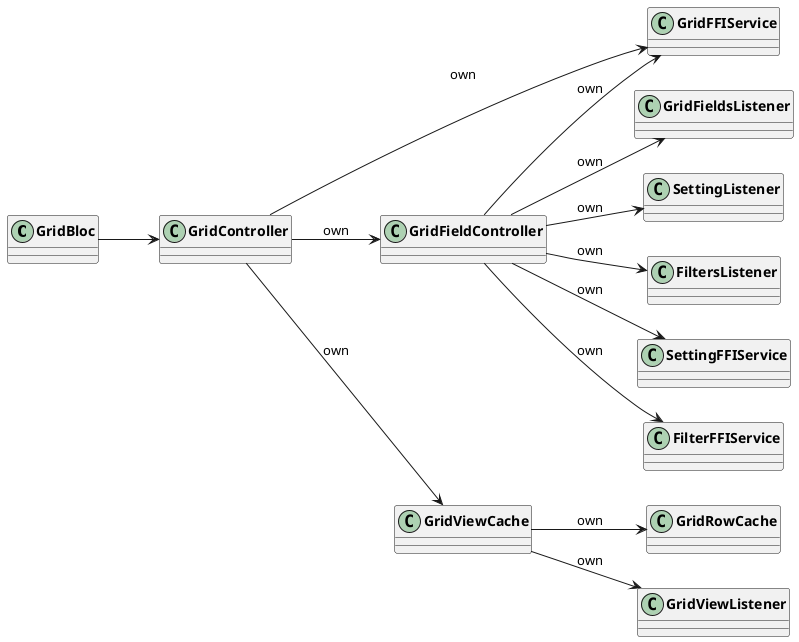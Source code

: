 @startuml Grid
skinparam classFontStyle Bold
skinparam ActivityBackgroundColor Silver
skinparam ActivityBorderColor DimGray
left to right direction

GridBloc --> GridController
GridController --> GridFFIService: own
GridController --> GridFieldController: own
GridController --> GridViewCache: own

GridFieldController --> GridFieldsListener: own
GridFieldController --> SettingListener: own
GridFieldController --> FiltersListener: own
GridFieldController --> GridFFIService: own
GridFieldController --> SettingFFIService: own
GridFieldController --> FilterFFIService: own

GridViewCache --> GridRowCache: own
GridViewCache --> GridViewListener: own

@enduml


@startuml row/cell relation
skinparam classFontStyle Bold
skinparam ActivityBackgroundColor Silver
skinparam ActivityBorderColor DimGray
left to right direction

interface RowCacheDelegate {
List<FieldInfo> get fields;
void onRowDispose();
}
class GridRowCache
class GridCellCache


'Row Cache
GridRowCache --> GridCellCache: own
GridRowCache --> RowChangesetNotifierForward
GridRowCache --> RowChangesetNotifier: own
GridRowCache --> RowCacheDelegate
GridRowCache --> RowList: own


RowList "1" *-- "*" RowInfo
RowInfo --> RowPB
RowInfo "1" o-- "*" FieldInfo


'Cell Cache
GridCellCache "1" *-- "*" GridCell
GridCellCache --> GridCellCacheKey



@enduml